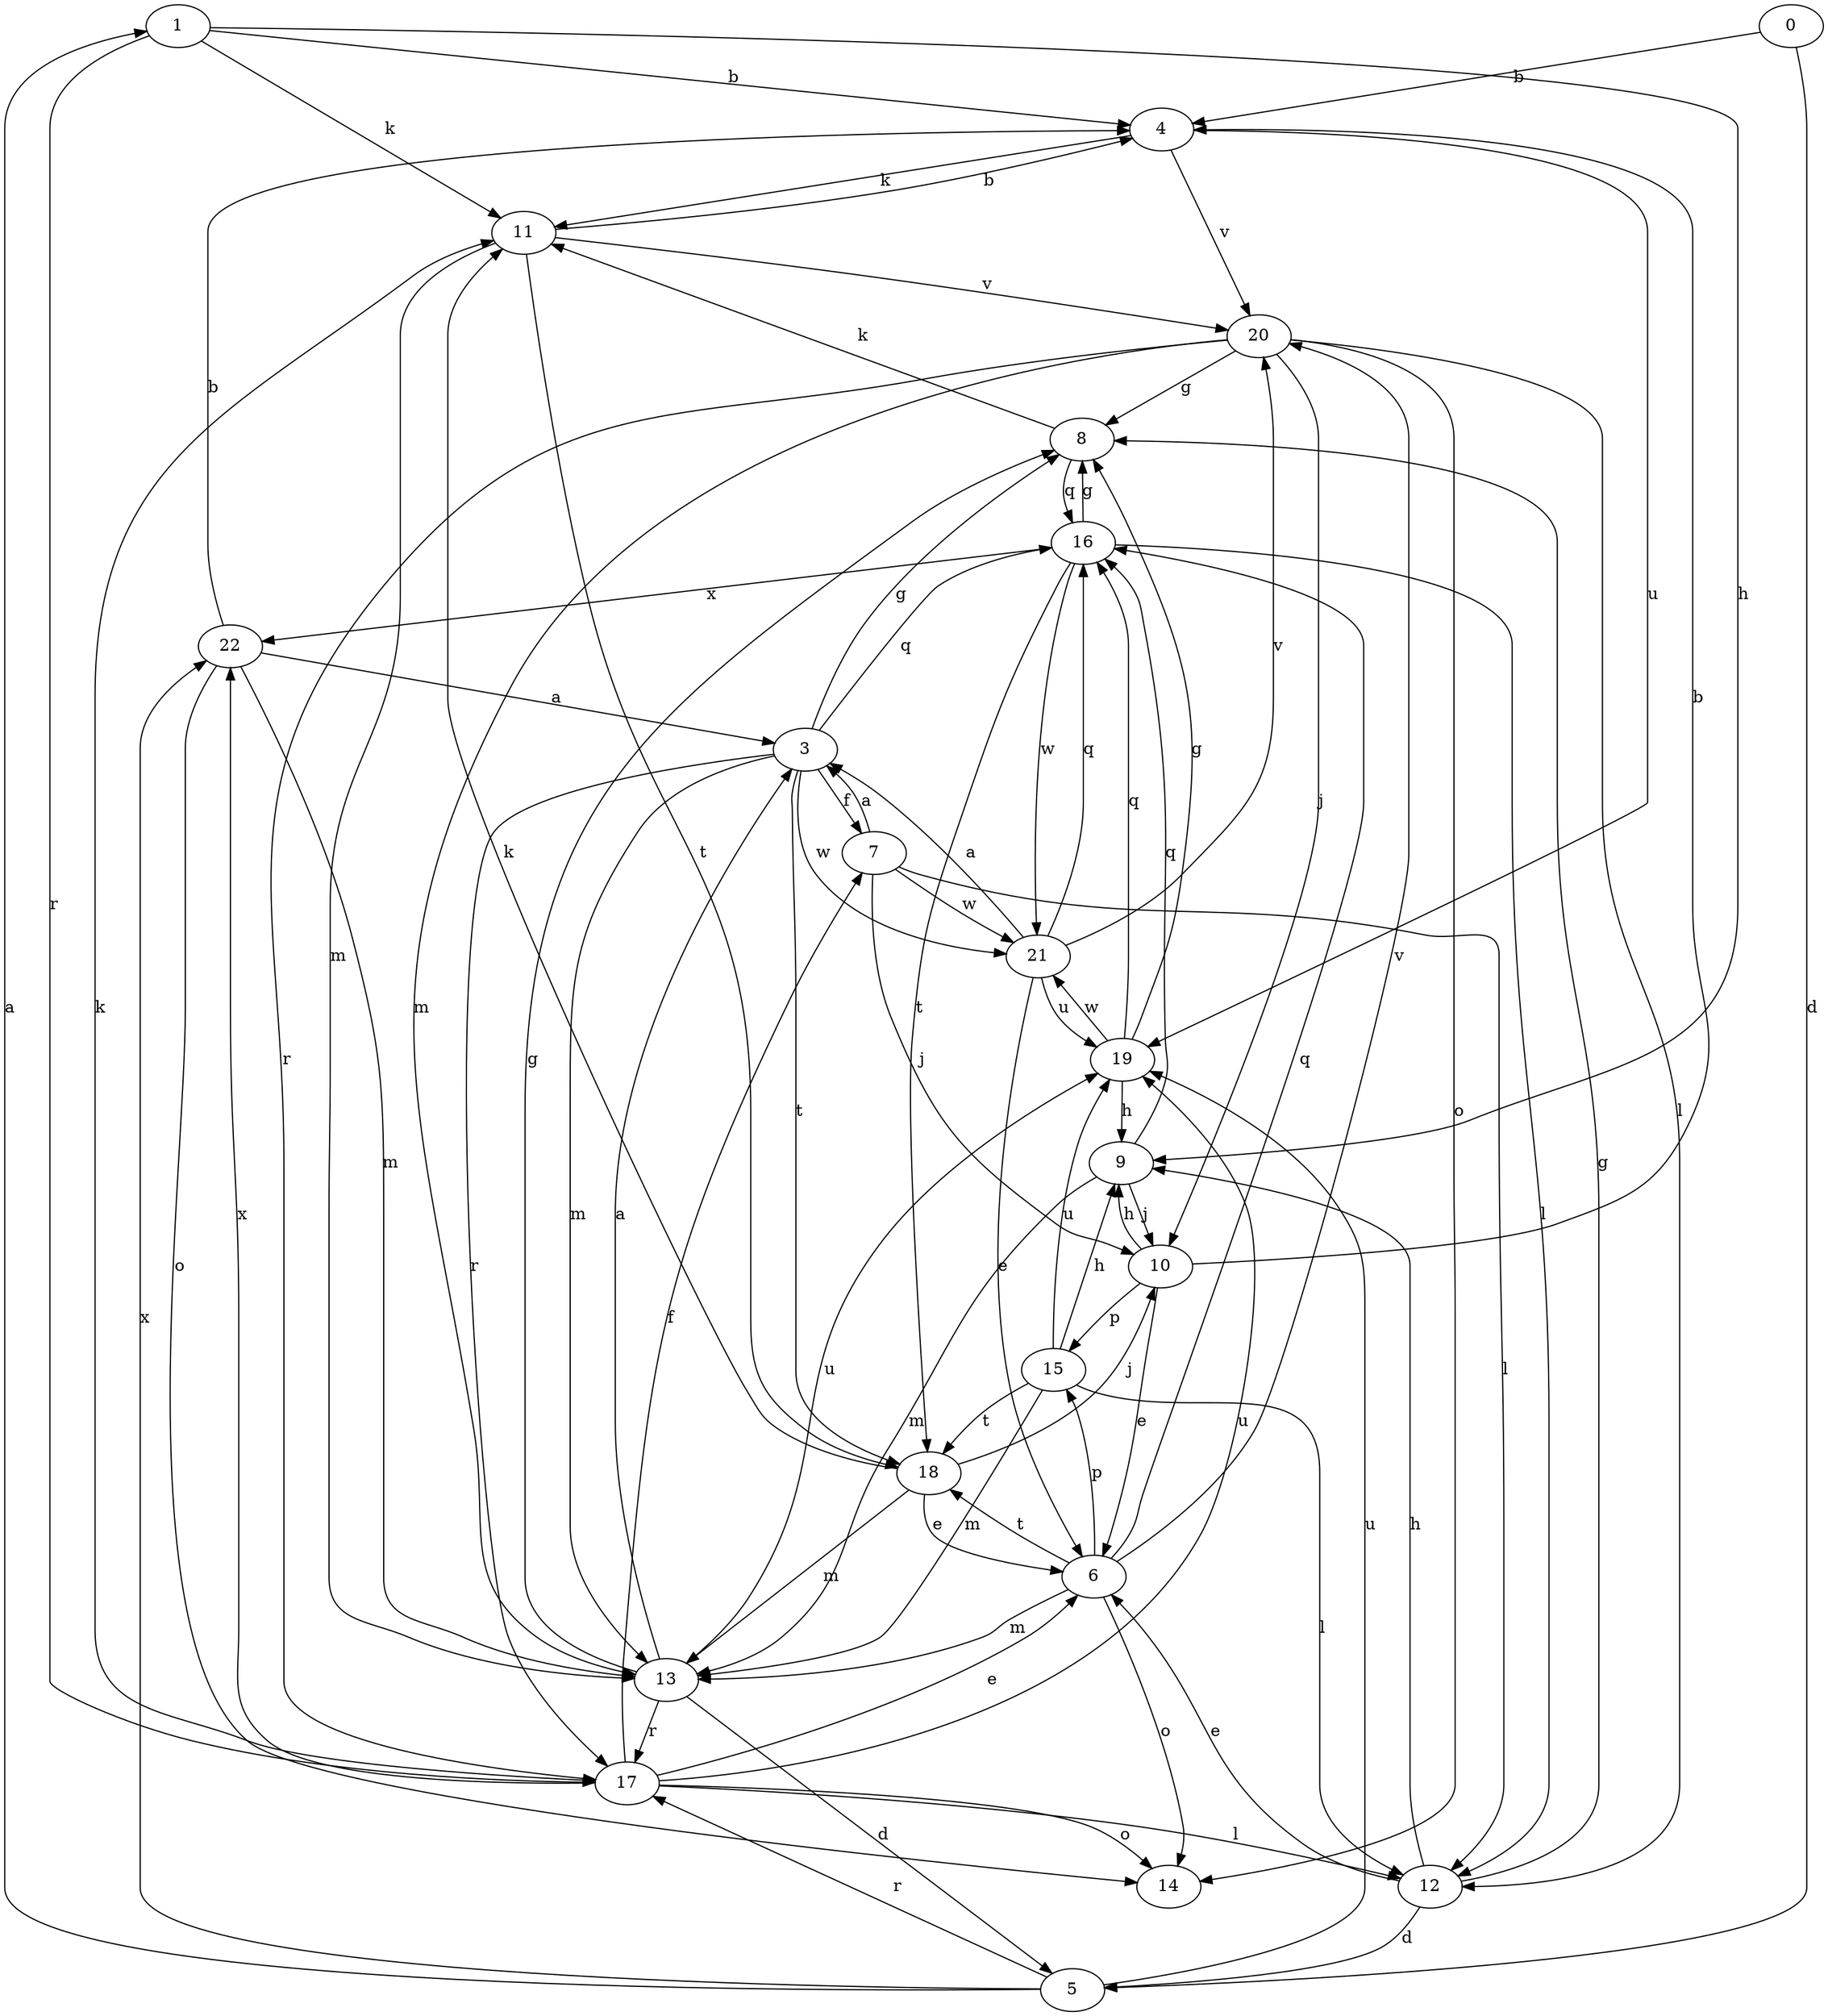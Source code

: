 strict digraph  {
1;
3;
4;
5;
6;
7;
8;
9;
10;
11;
0;
12;
13;
14;
15;
16;
17;
18;
19;
20;
21;
22;
1 -> 4  [label=b];
1 -> 9  [label=h];
1 -> 11  [label=k];
1 -> 17  [label=r];
3 -> 7  [label=f];
3 -> 8  [label=g];
3 -> 13  [label=m];
3 -> 16  [label=q];
3 -> 17  [label=r];
3 -> 18  [label=t];
3 -> 21  [label=w];
4 -> 11  [label=k];
4 -> 19  [label=u];
4 -> 20  [label=v];
5 -> 1  [label=a];
5 -> 17  [label=r];
5 -> 19  [label=u];
5 -> 22  [label=x];
6 -> 13  [label=m];
6 -> 14  [label=o];
6 -> 15  [label=p];
6 -> 16  [label=q];
6 -> 18  [label=t];
6 -> 20  [label=v];
7 -> 3  [label=a];
7 -> 10  [label=j];
7 -> 12  [label=l];
7 -> 21  [label=w];
8 -> 11  [label=k];
8 -> 16  [label=q];
9 -> 10  [label=j];
9 -> 13  [label=m];
9 -> 16  [label=q];
10 -> 4  [label=b];
10 -> 6  [label=e];
10 -> 9  [label=h];
10 -> 15  [label=p];
11 -> 4  [label=b];
11 -> 13  [label=m];
11 -> 18  [label=t];
11 -> 20  [label=v];
0 -> 4  [label=b];
0 -> 5  [label=d];
12 -> 5  [label=d];
12 -> 6  [label=e];
12 -> 8  [label=g];
12 -> 9  [label=h];
13 -> 3  [label=a];
13 -> 5  [label=d];
13 -> 8  [label=g];
13 -> 17  [label=r];
13 -> 19  [label=u];
15 -> 9  [label=h];
15 -> 12  [label=l];
15 -> 13  [label=m];
15 -> 18  [label=t];
15 -> 19  [label=u];
16 -> 8  [label=g];
16 -> 12  [label=l];
16 -> 18  [label=t];
16 -> 21  [label=w];
16 -> 22  [label=x];
17 -> 6  [label=e];
17 -> 7  [label=f];
17 -> 11  [label=k];
17 -> 12  [label=l];
17 -> 14  [label=o];
17 -> 19  [label=u];
17 -> 22  [label=x];
18 -> 6  [label=e];
18 -> 10  [label=j];
18 -> 11  [label=k];
18 -> 13  [label=m];
19 -> 8  [label=g];
19 -> 9  [label=h];
19 -> 16  [label=q];
19 -> 21  [label=w];
20 -> 8  [label=g];
20 -> 10  [label=j];
20 -> 12  [label=l];
20 -> 13  [label=m];
20 -> 14  [label=o];
20 -> 17  [label=r];
21 -> 3  [label=a];
21 -> 6  [label=e];
21 -> 16  [label=q];
21 -> 19  [label=u];
21 -> 20  [label=v];
22 -> 3  [label=a];
22 -> 4  [label=b];
22 -> 13  [label=m];
22 -> 14  [label=o];
}
